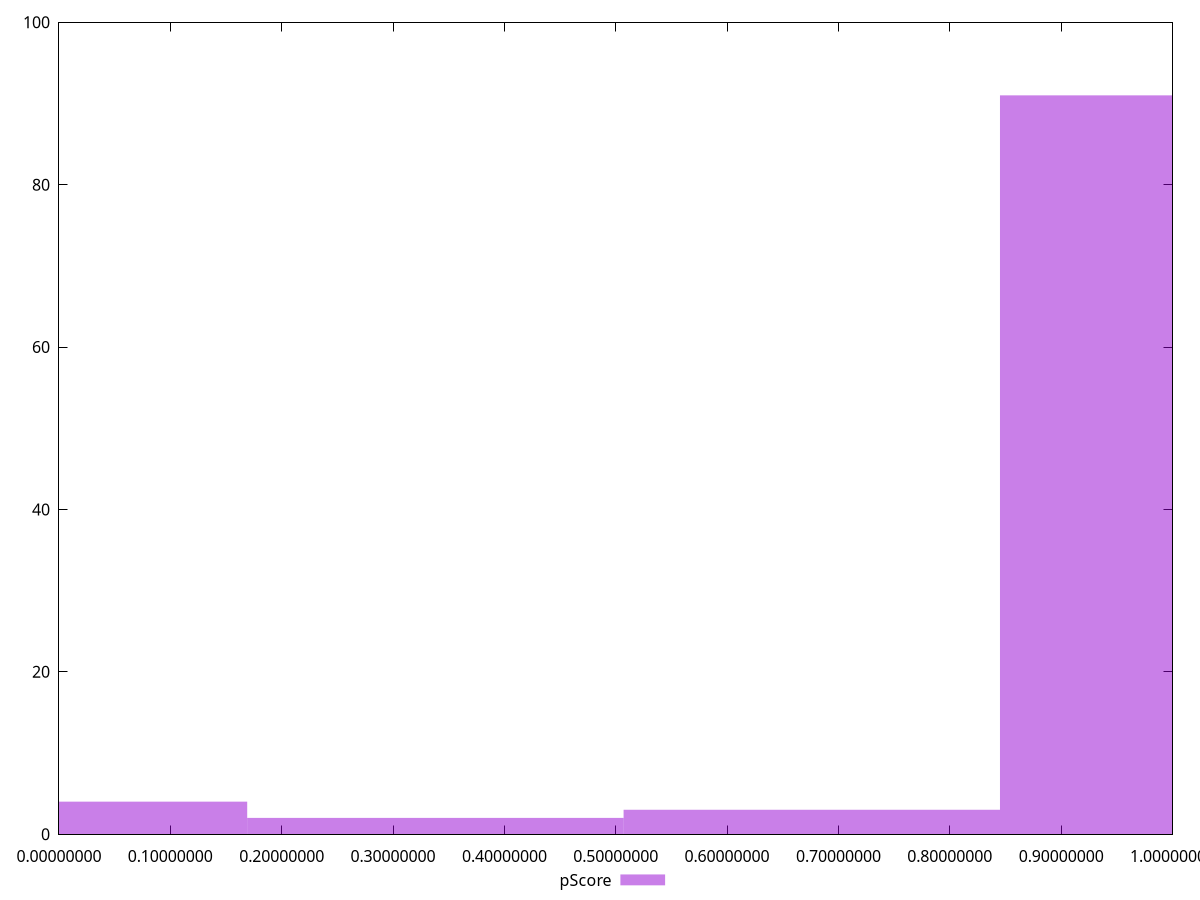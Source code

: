 reset

$pScore <<EOF
0 4
1.014084037442837 91
0.33802801248094566 2
0.6760560249618913 3
EOF

set key outside below
set boxwidth 0.33802801248094566
set xrange [2.0000575862155756e-8:0.9999993380488856]
set yrange [0:100]
set trange [0:100]
set style fill transparent solid 0.5 noborder
set terminal svg size 640, 490 enhanced background rgb 'white'
set output "report/report_00029_2021-02-24T13-36-40.390Z/estimated-input-latency/samples/agenda/pScore/histogram.svg"

plot $pScore title "pScore" with boxes

reset
